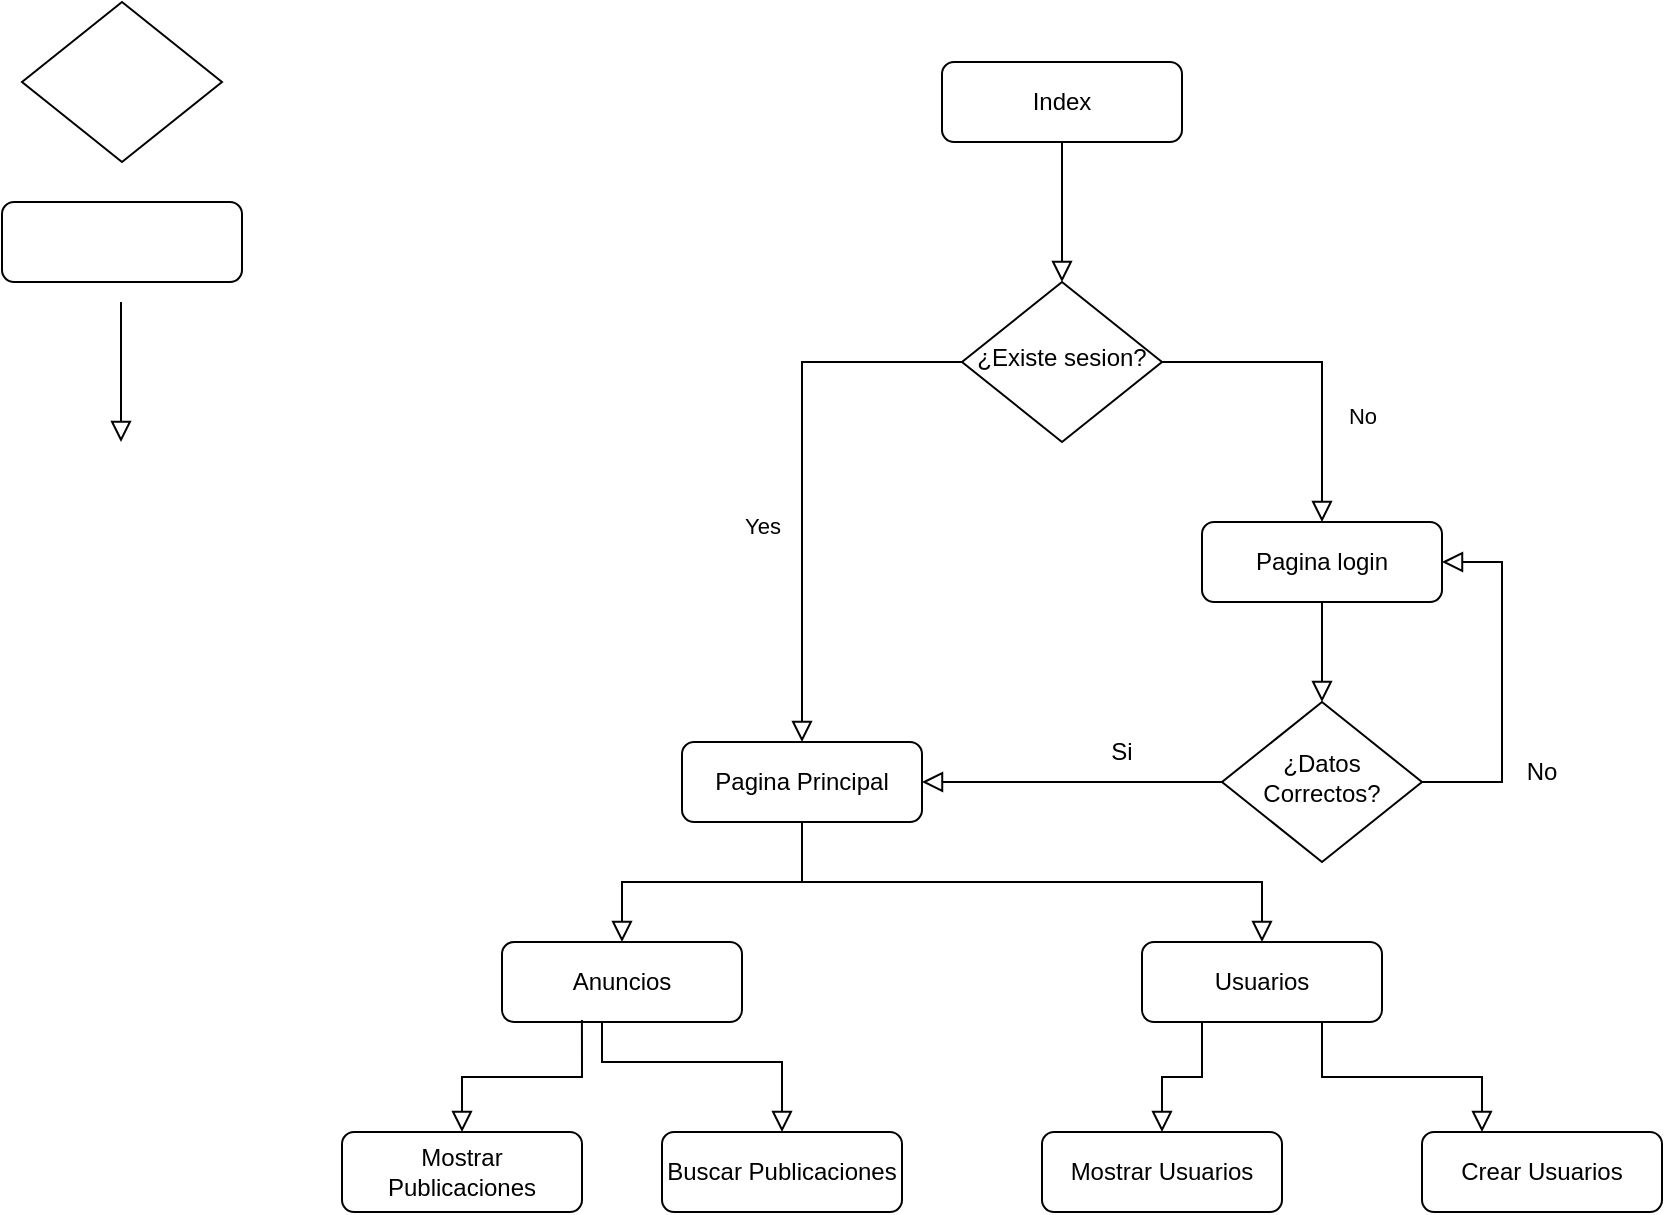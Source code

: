 <mxfile version="12.2.4" pages="1"><diagram id="C5RBs43oDa-KdzZeNtuy" name="Page-1"><mxGraphModel dx="3146" dy="1761" grid="1" gridSize="10" guides="1" tooltips="1" connect="1" arrows="1" fold="1" page="1" pageScale="1" pageWidth="827" pageHeight="1169" math="0" shadow="0"><root><mxCell id="WIyWlLk6GJQsqaUBKTNV-0"/><mxCell id="WIyWlLk6GJQsqaUBKTNV-1" parent="WIyWlLk6GJQsqaUBKTNV-0"/><mxCell id="2nhLKihzHMhHHdVkdLOf-0" value="Index" style="rounded=1;whiteSpace=wrap;html=1;fontSize=12;glass=0;strokeWidth=1;shadow=0;" parent="WIyWlLk6GJQsqaUBKTNV-1" vertex="1"><mxGeometry x="-1160" y="-190" width="120" height="40" as="geometry"/></mxCell><mxCell id="2nhLKihzHMhHHdVkdLOf-2" value="¿Existe sesion?" style="rhombus;whiteSpace=wrap;html=1;shadow=0;fontFamily=Helvetica;fontSize=12;align=center;strokeWidth=1;spacing=6;spacingTop=-4;" parent="WIyWlLk6GJQsqaUBKTNV-1" vertex="1"><mxGeometry x="-1150" y="-80" width="100" height="80" as="geometry"/></mxCell><mxCell id="2nhLKihzHMhHHdVkdLOf-11" value="" style="rounded=0;html=1;jettySize=auto;orthogonalLoop=1;fontSize=11;endArrow=block;endFill=0;endSize=8;strokeWidth=1;shadow=0;labelBackgroundColor=none;edgeStyle=orthogonalEdgeStyle;exitX=0.5;exitY=1;exitDx=0;exitDy=0;entryX=0.5;entryY=0;entryDx=0;entryDy=0;" parent="WIyWlLk6GJQsqaUBKTNV-1" source="2nhLKihzHMhHHdVkdLOf-0" target="2nhLKihzHMhHHdVkdLOf-2" edge="1"><mxGeometry relative="1" as="geometry"><mxPoint x="-1100.5" y="-140" as="sourcePoint"/><mxPoint x="-1100.5" y="-90" as="targetPoint"/></mxGeometry></mxCell><mxCell id="2nhLKihzHMhHHdVkdLOf-12" value="Yes" style="rounded=0;html=1;jettySize=auto;orthogonalLoop=1;fontSize=11;endArrow=block;endFill=0;endSize=8;strokeWidth=1;shadow=0;labelBackgroundColor=none;edgeStyle=orthogonalEdgeStyle;exitX=0;exitY=0.5;exitDx=0;exitDy=0;entryX=0.5;entryY=0;entryDx=0;entryDy=0;" parent="WIyWlLk6GJQsqaUBKTNV-1" source="2nhLKihzHMhHHdVkdLOf-2" target="2nhLKihzHMhHHdVkdLOf-17" edge="1"><mxGeometry x="0.2" y="-20" relative="1" as="geometry"><mxPoint as="offset"/><mxPoint x="-1230" y="-70" as="sourcePoint"/><mxPoint x="-1230" y="30" as="targetPoint"/><Array as="points"><mxPoint x="-1230" y="-40"/></Array></mxGeometry></mxCell><mxCell id="2nhLKihzHMhHHdVkdLOf-13" value="No" style="rounded=0;html=1;jettySize=auto;orthogonalLoop=1;fontSize=11;endArrow=block;endFill=0;endSize=8;strokeWidth=1;shadow=0;labelBackgroundColor=none;edgeStyle=orthogonalEdgeStyle;exitX=1;exitY=0.5;exitDx=0;exitDy=0;entryX=0.5;entryY=0;entryDx=0;entryDy=0;" parent="WIyWlLk6GJQsqaUBKTNV-1" source="2nhLKihzHMhHHdVkdLOf-2" target="2nhLKihzHMhHHdVkdLOf-18" edge="1"><mxGeometry x="0.333" y="20" relative="1" as="geometry"><mxPoint as="offset"/><mxPoint x="-970" y="-40" as="sourcePoint"/><mxPoint x="-970" y="20" as="targetPoint"/></mxGeometry></mxCell><mxCell id="2nhLKihzHMhHHdVkdLOf-14" value="" style="rounded=1;whiteSpace=wrap;html=1;fontSize=12;glass=0;strokeWidth=1;shadow=0;" parent="WIyWlLk6GJQsqaUBKTNV-1" vertex="1"><mxGeometry x="-1630" y="-120" width="120" height="40" as="geometry"/></mxCell><mxCell id="2nhLKihzHMhHHdVkdLOf-15" value="" style="rounded=0;html=1;jettySize=auto;orthogonalLoop=1;fontSize=11;endArrow=block;endFill=0;endSize=8;strokeWidth=1;shadow=0;labelBackgroundColor=none;edgeStyle=orthogonalEdgeStyle;exitX=0.5;exitY=1;exitDx=0;exitDy=0;entryX=0.5;entryY=0;entryDx=0;entryDy=0;" parent="WIyWlLk6GJQsqaUBKTNV-1" edge="1"><mxGeometry relative="1" as="geometry"><mxPoint x="-1570.5" y="-70" as="sourcePoint"/><mxPoint x="-1570.5" as="targetPoint"/></mxGeometry></mxCell><mxCell id="2nhLKihzHMhHHdVkdLOf-16" value="" style="rhombus;whiteSpace=wrap;html=1;shadow=0;fontFamily=Helvetica;fontSize=12;align=center;strokeWidth=1;spacing=6;spacingTop=-4;" parent="WIyWlLk6GJQsqaUBKTNV-1" vertex="1"><mxGeometry x="-1620" y="-220" width="100" height="80" as="geometry"/></mxCell><mxCell id="2nhLKihzHMhHHdVkdLOf-17" value="Pagina Principal" style="rounded=1;whiteSpace=wrap;html=1;fontSize=12;glass=0;strokeWidth=1;shadow=0;" parent="WIyWlLk6GJQsqaUBKTNV-1" vertex="1"><mxGeometry x="-1290" y="150" width="120" height="40" as="geometry"/></mxCell><mxCell id="2nhLKihzHMhHHdVkdLOf-18" value="Pagina login" style="rounded=1;whiteSpace=wrap;html=1;fontSize=12;glass=0;strokeWidth=1;shadow=0;" parent="WIyWlLk6GJQsqaUBKTNV-1" vertex="1"><mxGeometry x="-1030" y="40" width="120" height="40" as="geometry"/></mxCell><mxCell id="2nhLKihzHMhHHdVkdLOf-19" value="¿Datos Correctos?" style="rhombus;whiteSpace=wrap;html=1;shadow=0;fontFamily=Helvetica;fontSize=12;align=center;strokeWidth=1;spacing=6;spacingTop=-4;" parent="WIyWlLk6GJQsqaUBKTNV-1" vertex="1"><mxGeometry x="-1020" y="130" width="100" height="80" as="geometry"/></mxCell><mxCell id="2nhLKihzHMhHHdVkdLOf-20" value="" style="rounded=0;html=1;jettySize=auto;orthogonalLoop=1;fontSize=11;endArrow=block;endFill=0;endSize=8;strokeWidth=1;shadow=0;labelBackgroundColor=none;edgeStyle=orthogonalEdgeStyle;exitX=0.5;exitY=1;exitDx=0;exitDy=0;entryX=0.5;entryY=0;entryDx=0;entryDy=0;" parent="WIyWlLk6GJQsqaUBKTNV-1" source="2nhLKihzHMhHHdVkdLOf-18" target="2nhLKihzHMhHHdVkdLOf-19" edge="1"><mxGeometry relative="1" as="geometry"><mxPoint x="-920" y="80" as="sourcePoint"/><mxPoint x="-920" y="150" as="targetPoint"/></mxGeometry></mxCell><mxCell id="2nhLKihzHMhHHdVkdLOf-21" value="" style="rounded=0;html=1;jettySize=auto;orthogonalLoop=1;fontSize=11;endArrow=block;endFill=0;endSize=8;strokeWidth=1;shadow=0;labelBackgroundColor=none;edgeStyle=orthogonalEdgeStyle;exitX=1;exitY=0.5;exitDx=0;exitDy=0;entryX=1;entryY=0.5;entryDx=0;entryDy=0;" parent="WIyWlLk6GJQsqaUBKTNV-1" source="2nhLKihzHMhHHdVkdLOf-19" target="2nhLKihzHMhHHdVkdLOf-18" edge="1"><mxGeometry relative="1" as="geometry"><mxPoint x="-960" y="90" as="sourcePoint"/><mxPoint x="-880" y="220" as="targetPoint"/><Array as="points"><mxPoint x="-880" y="170"/><mxPoint x="-880" y="60"/></Array></mxGeometry></mxCell><mxCell id="2nhLKihzHMhHHdVkdLOf-22" value="" style="rounded=0;html=1;jettySize=auto;orthogonalLoop=1;fontSize=11;endArrow=block;endFill=0;endSize=8;strokeWidth=1;shadow=0;labelBackgroundColor=none;edgeStyle=orthogonalEdgeStyle;exitX=0;exitY=0.5;exitDx=0;exitDy=0;entryX=1;entryY=0.5;entryDx=0;entryDy=0;" parent="WIyWlLk6GJQsqaUBKTNV-1" source="2nhLKihzHMhHHdVkdLOf-19" target="2nhLKihzHMhHHdVkdLOf-17" edge="1"><mxGeometry relative="1" as="geometry"><mxPoint x="-1106" y="170" as="sourcePoint"/><mxPoint x="-1066" y="220" as="targetPoint"/></mxGeometry></mxCell><mxCell id="2nhLKihzHMhHHdVkdLOf-23" value="Si" style="text;html=1;strokeColor=none;fillColor=none;align=center;verticalAlign=middle;whiteSpace=wrap;rounded=0;" parent="WIyWlLk6GJQsqaUBKTNV-1" vertex="1"><mxGeometry x="-1100" y="140" width="60" height="30" as="geometry"/></mxCell><mxCell id="2nhLKihzHMhHHdVkdLOf-24" value="No" style="text;html=1;strokeColor=none;fillColor=none;align=center;verticalAlign=middle;whiteSpace=wrap;rounded=0;" parent="WIyWlLk6GJQsqaUBKTNV-1" vertex="1"><mxGeometry x="-890" y="150" width="60" height="30" as="geometry"/></mxCell><mxCell id="2nhLKihzHMhHHdVkdLOf-25" value="Anuncios" style="rounded=1;whiteSpace=wrap;html=1;fontSize=12;glass=0;strokeWidth=1;shadow=0;" parent="WIyWlLk6GJQsqaUBKTNV-1" vertex="1"><mxGeometry x="-1380" y="250" width="120" height="40" as="geometry"/></mxCell><mxCell id="2nhLKihzHMhHHdVkdLOf-26" value="Usuarios" style="rounded=1;whiteSpace=wrap;html=1;fontSize=12;glass=0;strokeWidth=1;shadow=0;" parent="WIyWlLk6GJQsqaUBKTNV-1" vertex="1"><mxGeometry x="-1060" y="250" width="120" height="40" as="geometry"/></mxCell><mxCell id="2nhLKihzHMhHHdVkdLOf-27" value="" style="rounded=0;html=1;jettySize=auto;orthogonalLoop=1;fontSize=11;endArrow=block;endFill=0;endSize=8;strokeWidth=1;shadow=0;labelBackgroundColor=none;edgeStyle=orthogonalEdgeStyle;exitX=0.5;exitY=1;exitDx=0;exitDy=0;entryX=0.5;entryY=0;entryDx=0;entryDy=0;" parent="WIyWlLk6GJQsqaUBKTNV-1" source="2nhLKihzHMhHHdVkdLOf-17" target="2nhLKihzHMhHHdVkdLOf-25" edge="1"><mxGeometry relative="1" as="geometry"><mxPoint x="-1320.5" y="170" as="sourcePoint"/><mxPoint x="-1320" y="240" as="targetPoint"/></mxGeometry></mxCell><mxCell id="2nhLKihzHMhHHdVkdLOf-28" value="" style="rounded=0;html=1;jettySize=auto;orthogonalLoop=1;fontSize=11;endArrow=block;endFill=0;endSize=8;strokeWidth=1;shadow=0;labelBackgroundColor=none;edgeStyle=orthogonalEdgeStyle;exitX=0.5;exitY=1;exitDx=0;exitDy=0;entryX=0.5;entryY=0;entryDx=0;entryDy=0;" parent="WIyWlLk6GJQsqaUBKTNV-1" source="2nhLKihzHMhHHdVkdLOf-17" target="2nhLKihzHMhHHdVkdLOf-26" edge="1"><mxGeometry relative="1" as="geometry"><mxPoint x="-1220" y="200" as="sourcePoint"/><mxPoint x="-1310" y="260" as="targetPoint"/></mxGeometry></mxCell><mxCell id="2nhLKihzHMhHHdVkdLOf-29" value="Mostrar Publicaciones" style="rounded=1;whiteSpace=wrap;html=1;fontSize=12;glass=0;strokeWidth=1;shadow=0;" parent="WIyWlLk6GJQsqaUBKTNV-1" vertex="1"><mxGeometry x="-1460" y="345" width="120" height="40" as="geometry"/></mxCell><mxCell id="2nhLKihzHMhHHdVkdLOf-30" value="Buscar Publicaciones" style="rounded=1;whiteSpace=wrap;html=1;fontSize=12;glass=0;strokeWidth=1;shadow=0;" parent="WIyWlLk6GJQsqaUBKTNV-1" vertex="1"><mxGeometry x="-1300" y="345" width="120" height="40" as="geometry"/></mxCell><mxCell id="2nhLKihzHMhHHdVkdLOf-31" value="Crear Usuarios" style="rounded=1;whiteSpace=wrap;html=1;fontSize=12;glass=0;strokeWidth=1;shadow=0;" parent="WIyWlLk6GJQsqaUBKTNV-1" vertex="1"><mxGeometry x="-920" y="345" width="120" height="40" as="geometry"/></mxCell><mxCell id="2nhLKihzHMhHHdVkdLOf-32" value="Mostrar Usuarios" style="rounded=1;whiteSpace=wrap;html=1;fontSize=12;glass=0;strokeWidth=1;shadow=0;" parent="WIyWlLk6GJQsqaUBKTNV-1" vertex="1"><mxGeometry x="-1110" y="345" width="120" height="40" as="geometry"/></mxCell><mxCell id="2nhLKihzHMhHHdVkdLOf-33" value="" style="rounded=0;html=1;jettySize=auto;orthogonalLoop=1;fontSize=11;endArrow=block;endFill=0;endSize=8;strokeWidth=1;shadow=0;labelBackgroundColor=none;edgeStyle=orthogonalEdgeStyle;exitX=0.333;exitY=0.975;exitDx=0;exitDy=0;entryX=0.5;entryY=0;entryDx=0;entryDy=0;exitPerimeter=0;" parent="WIyWlLk6GJQsqaUBKTNV-1" source="2nhLKihzHMhHHdVkdLOf-25" target="2nhLKihzHMhHHdVkdLOf-29" edge="1"><mxGeometry relative="1" as="geometry"><mxPoint x="-680.5" y="-130" as="sourcePoint"/><mxPoint x="-680.5" y="-60" as="targetPoint"/></mxGeometry></mxCell><mxCell id="2nhLKihzHMhHHdVkdLOf-34" value="" style="rounded=0;html=1;jettySize=auto;orthogonalLoop=1;fontSize=11;endArrow=block;endFill=0;endSize=8;strokeWidth=1;shadow=0;labelBackgroundColor=none;edgeStyle=orthogonalEdgeStyle;entryX=0.5;entryY=0;entryDx=0;entryDy=0;exitX=0.5;exitY=1;exitDx=0;exitDy=0;" parent="WIyWlLk6GJQsqaUBKTNV-1" source="2nhLKihzHMhHHdVkdLOf-25" target="2nhLKihzHMhHHdVkdLOf-30" edge="1"><mxGeometry relative="1" as="geometry"><mxPoint x="-1330" y="290" as="sourcePoint"/><mxPoint x="-680.5" y="-60" as="targetPoint"/><Array as="points"><mxPoint x="-1330" y="290"/><mxPoint x="-1330" y="310"/><mxPoint x="-1240" y="310"/></Array></mxGeometry></mxCell><mxCell id="2nhLKihzHMhHHdVkdLOf-35" value="" style="rounded=0;html=1;jettySize=auto;orthogonalLoop=1;fontSize=11;endArrow=block;endFill=0;endSize=8;strokeWidth=1;shadow=0;labelBackgroundColor=none;edgeStyle=orthogonalEdgeStyle;exitX=0.25;exitY=1;exitDx=0;exitDy=0;entryX=0.5;entryY=0;entryDx=0;entryDy=0;" parent="WIyWlLk6GJQsqaUBKTNV-1" source="2nhLKihzHMhHHdVkdLOf-26" target="2nhLKihzHMhHHdVkdLOf-32" edge="1"><mxGeometry relative="1" as="geometry"><mxPoint x="-680.5" y="-130" as="sourcePoint"/><mxPoint x="-680.5" y="-60" as="targetPoint"/></mxGeometry></mxCell><mxCell id="2nhLKihzHMhHHdVkdLOf-36" value="" style="rounded=0;html=1;jettySize=auto;orthogonalLoop=1;fontSize=11;endArrow=block;endFill=0;endSize=8;strokeWidth=1;shadow=0;labelBackgroundColor=none;edgeStyle=orthogonalEdgeStyle;exitX=0.75;exitY=1;exitDx=0;exitDy=0;entryX=0.25;entryY=0;entryDx=0;entryDy=0;" parent="WIyWlLk6GJQsqaUBKTNV-1" source="2nhLKihzHMhHHdVkdLOf-26" target="2nhLKihzHMhHHdVkdLOf-31" edge="1"><mxGeometry relative="1" as="geometry"><mxPoint x="-1020" y="300" as="sourcePoint"/><mxPoint x="-1040" y="330" as="targetPoint"/></mxGeometry></mxCell></root></mxGraphModel></diagram></mxfile>